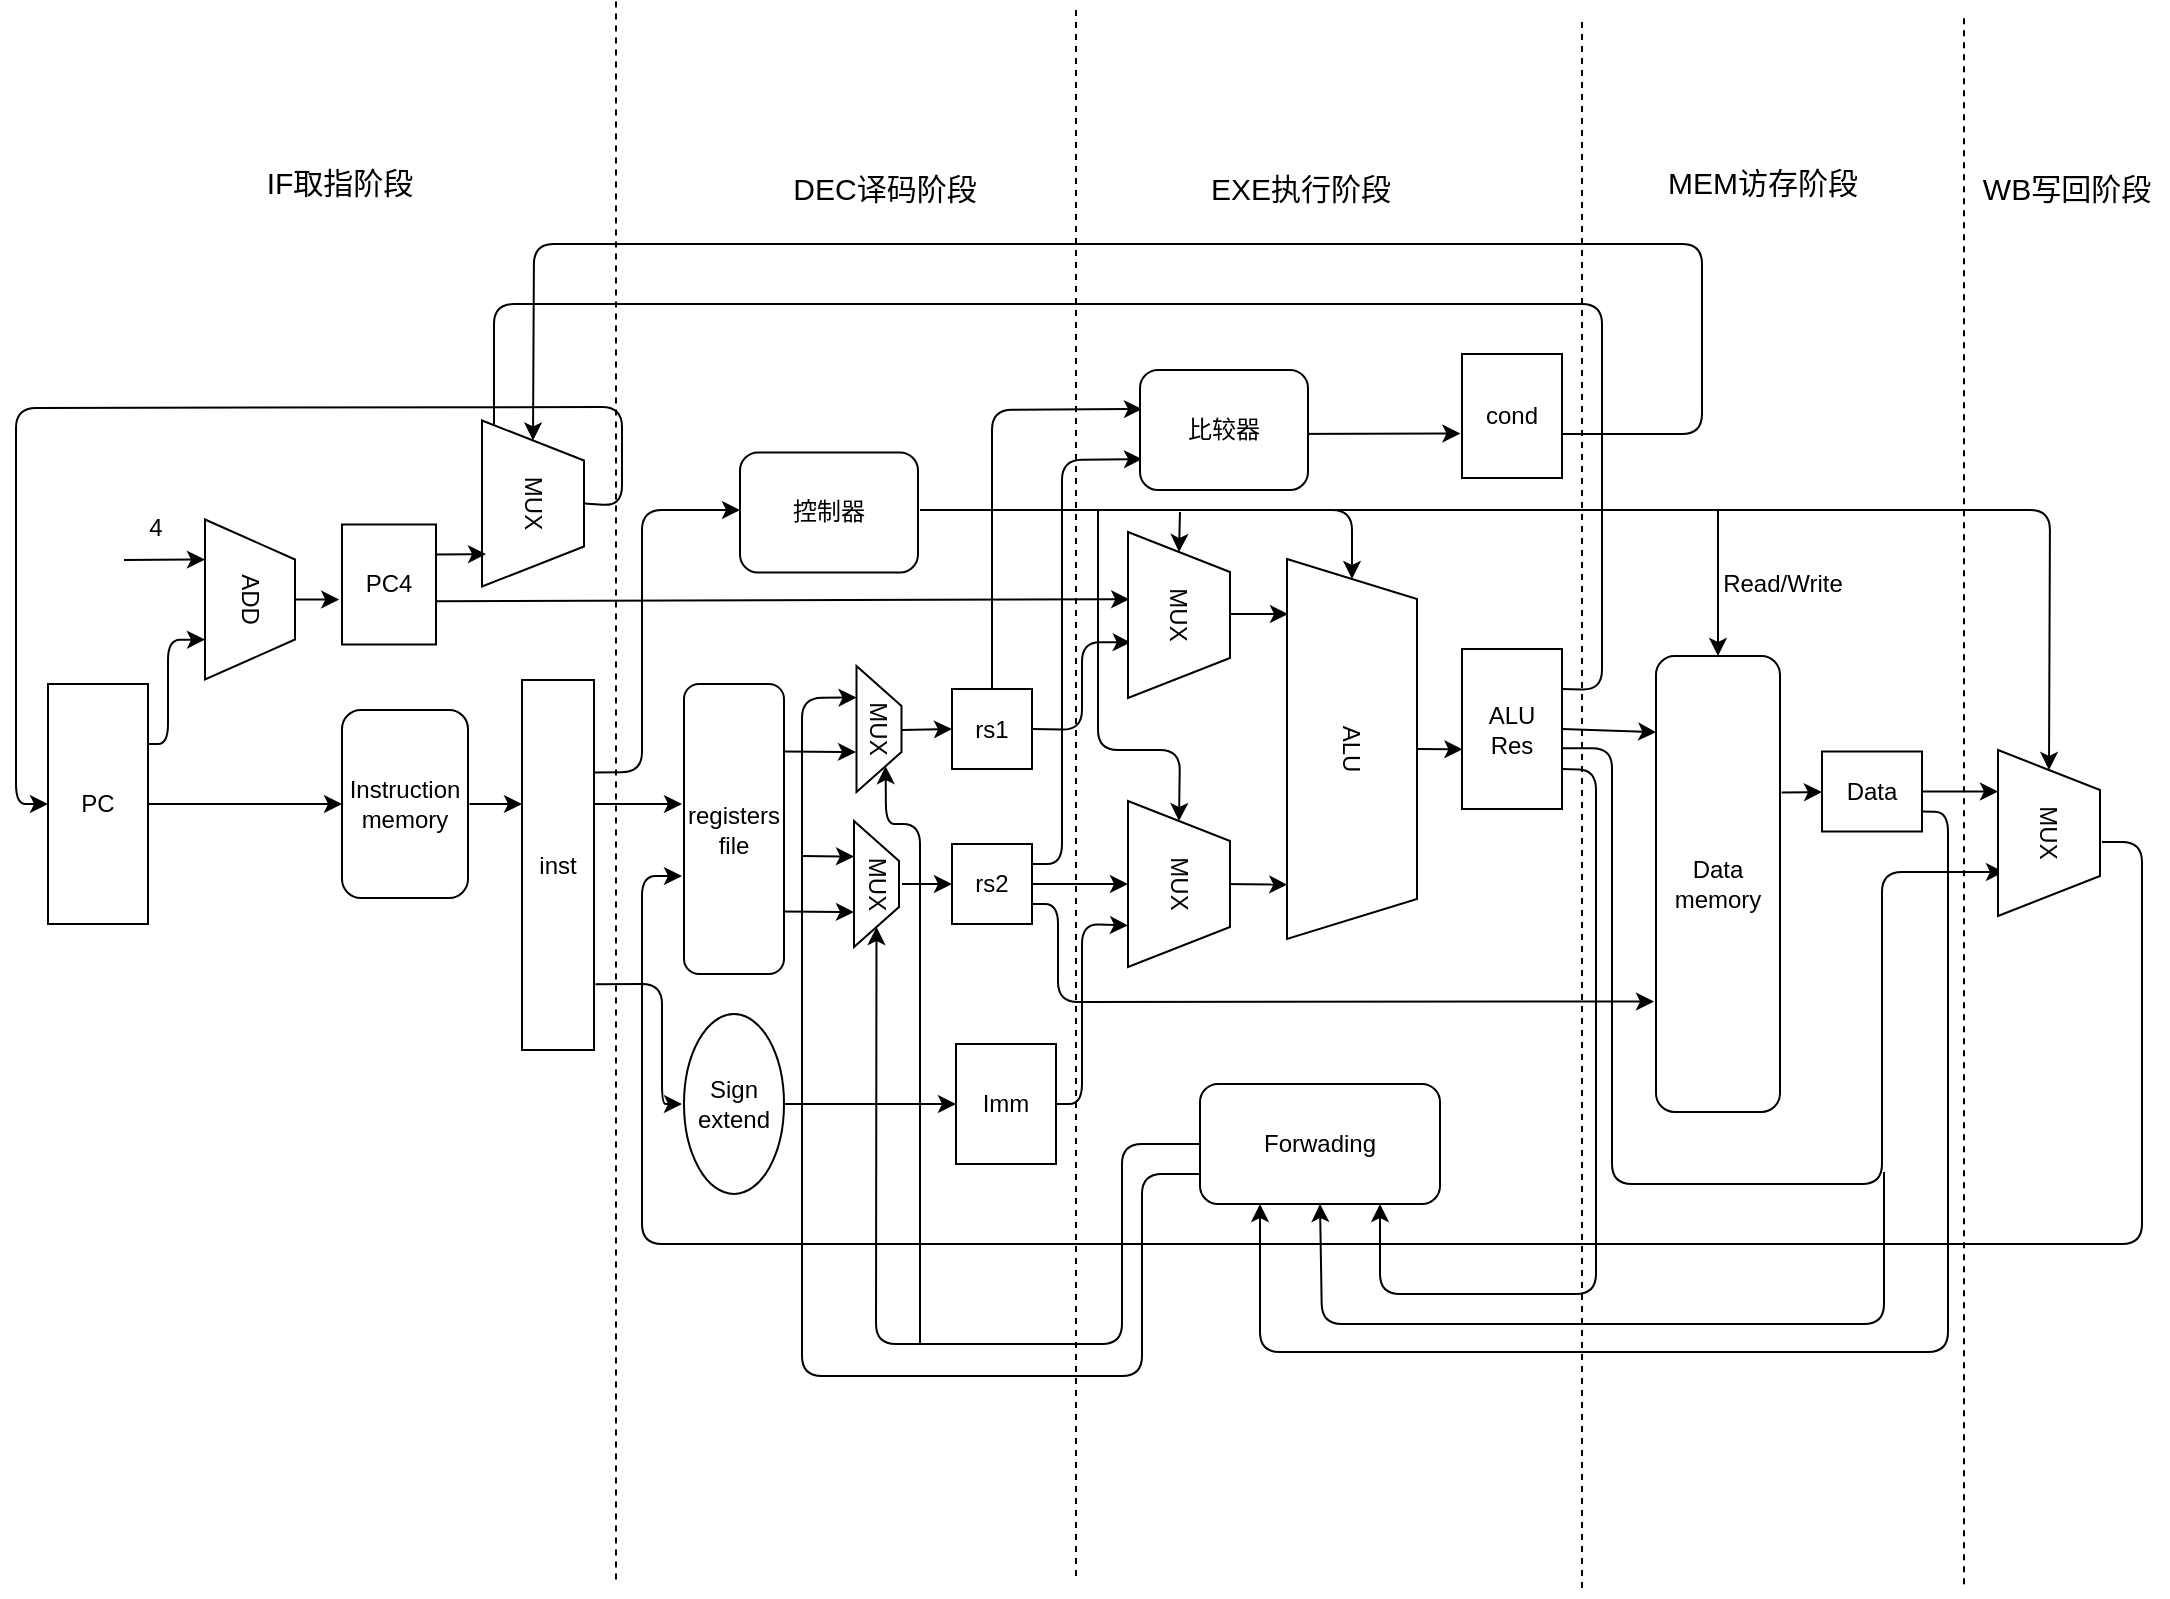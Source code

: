 <mxfile version="14.7.2" type="github">
  <diagram id="mHrBLoBE_nKFGg-nJntb" name="Page-1">
    <mxGraphModel dx="1718" dy="1338" grid="0" gridSize="10" guides="1" tooltips="1" connect="1" arrows="1" fold="1" page="0" pageScale="1" pageWidth="827" pageHeight="1169" math="0" shadow="0">
      <root>
        <mxCell id="0" />
        <mxCell id="1" parent="0" />
        <mxCell id="O-riVDPIGo2HMmUdeqhT-26" style="edgeStyle=orthogonalEdgeStyle;rounded=0;orthogonalLoop=1;jettySize=auto;html=1;exitX=1;exitY=0.5;exitDx=0;exitDy=0;entryX=0;entryY=0.5;entryDx=0;entryDy=0;" parent="1" source="O-riVDPIGo2HMmUdeqhT-2" edge="1">
          <mxGeometry relative="1" as="geometry">
            <mxPoint x="200" y="190" as="targetPoint" />
          </mxGeometry>
        </mxCell>
        <mxCell id="O-riVDPIGo2HMmUdeqhT-2" value="PC" style="rounded=0;whiteSpace=wrap;html=1;" parent="1" vertex="1">
          <mxGeometry x="53" y="130" width="50" height="120" as="geometry" />
        </mxCell>
        <mxCell id="O-riVDPIGo2HMmUdeqhT-3" value="ADD" style="shape=trapezoid;perimeter=trapezoidPerimeter;whiteSpace=wrap;html=1;fixedSize=1;rotation=90;" parent="1" vertex="1">
          <mxGeometry x="114" y="65.25" width="80" height="45" as="geometry" />
        </mxCell>
        <mxCell id="O-riVDPIGo2HMmUdeqhT-34" style="edgeStyle=orthogonalEdgeStyle;rounded=0;orthogonalLoop=1;jettySize=auto;html=1;" parent="1" edge="1">
          <mxGeometry relative="1" as="geometry">
            <mxPoint x="326" y="190" as="sourcePoint" />
            <mxPoint x="370" y="190" as="targetPoint" />
          </mxGeometry>
        </mxCell>
        <mxCell id="O-riVDPIGo2HMmUdeqhT-6" value="inst" style="rounded=0;whiteSpace=wrap;html=1;" parent="1" vertex="1">
          <mxGeometry x="290" y="128" width="36" height="185" as="geometry" />
        </mxCell>
        <mxCell id="O-riVDPIGo2HMmUdeqhT-8" value="rs1" style="rounded=0;whiteSpace=wrap;html=1;" parent="1" vertex="1">
          <mxGeometry x="505" y="132.5" width="40" height="40" as="geometry" />
        </mxCell>
        <mxCell id="O-riVDPIGo2HMmUdeqhT-9" value="rs2" style="rounded=0;whiteSpace=wrap;html=1;" parent="1" vertex="1">
          <mxGeometry x="505" y="210" width="40" height="40" as="geometry" />
        </mxCell>
        <mxCell id="O-riVDPIGo2HMmUdeqhT-13" value="ALU" style="shape=trapezoid;perimeter=trapezoidPerimeter;whiteSpace=wrap;html=1;fixedSize=1;rotation=90;" parent="1" vertex="1">
          <mxGeometry x="610" y="130" width="190" height="65" as="geometry" />
        </mxCell>
        <mxCell id="O-riVDPIGo2HMmUdeqhT-16" value="cond" style="rounded=0;whiteSpace=wrap;html=1;" parent="1" vertex="1">
          <mxGeometry x="760" y="-35" width="50" height="62" as="geometry" />
        </mxCell>
        <mxCell id="O-riVDPIGo2HMmUdeqhT-17" value="ALU&lt;br&gt;Res" style="rounded=0;whiteSpace=wrap;html=1;" parent="1" vertex="1">
          <mxGeometry x="760" y="112.5" width="50" height="80" as="geometry" />
        </mxCell>
        <mxCell id="O-riVDPIGo2HMmUdeqhT-19" value="Data" style="rounded=0;whiteSpace=wrap;html=1;" parent="1" vertex="1">
          <mxGeometry x="940" y="163.75" width="50" height="40" as="geometry" />
        </mxCell>
        <mxCell id="O-riVDPIGo2HMmUdeqhT-23" value="Imm" style="rounded=0;whiteSpace=wrap;html=1;" parent="1" vertex="1">
          <mxGeometry x="507" y="310" width="50" height="60" as="geometry" />
        </mxCell>
        <mxCell id="O-riVDPIGo2HMmUdeqhT-24" value="Sign&lt;br&gt;extend" style="ellipse;whiteSpace=wrap;html=1;" parent="1" vertex="1">
          <mxGeometry x="371" y="295" width="50" height="90" as="geometry" />
        </mxCell>
        <mxCell id="O-riVDPIGo2HMmUdeqhT-25" value="" style="endArrow=classic;html=1;exitX=1.019;exitY=0.822;exitDx=0;exitDy=0;exitPerimeter=0;" parent="1" source="O-riVDPIGo2HMmUdeqhT-6" edge="1">
          <mxGeometry width="50" height="50" relative="1" as="geometry">
            <mxPoint x="320" y="320" as="sourcePoint" />
            <mxPoint x="370" y="340" as="targetPoint" />
            <Array as="points">
              <mxPoint x="360" y="280" />
              <mxPoint x="360" y="340" />
            </Array>
          </mxGeometry>
        </mxCell>
        <mxCell id="O-riVDPIGo2HMmUdeqhT-27" value="" style="endArrow=classic;html=1;entryX=0;entryY=0.5;entryDx=0;entryDy=0;" parent="1" target="O-riVDPIGo2HMmUdeqhT-9" edge="1">
          <mxGeometry width="50" height="50" relative="1" as="geometry">
            <mxPoint x="480" y="230" as="sourcePoint" />
            <mxPoint x="700" y="250" as="targetPoint" />
          </mxGeometry>
        </mxCell>
        <mxCell id="O-riVDPIGo2HMmUdeqhT-28" value="" style="endArrow=classic;html=1;entryX=0.75;entryY=1;entryDx=0;entryDy=0;exitX=1;exitY=0.25;exitDx=0;exitDy=0;" parent="1" source="O-riVDPIGo2HMmUdeqhT-2" target="O-riVDPIGo2HMmUdeqhT-3" edge="1">
          <mxGeometry width="50" height="50" relative="1" as="geometry">
            <mxPoint x="150" y="150" as="sourcePoint" />
            <mxPoint x="190" y="80" as="targetPoint" />
            <Array as="points">
              <mxPoint x="113" y="160" />
              <mxPoint x="113" y="108" />
            </Array>
          </mxGeometry>
        </mxCell>
        <mxCell id="O-riVDPIGo2HMmUdeqhT-32" value="" style="endArrow=classic;html=1;exitX=1;exitY=0.5;exitDx=0;exitDy=0;" parent="1" edge="1">
          <mxGeometry width="50" height="50" relative="1" as="geometry">
            <mxPoint x="263.75" y="190" as="sourcePoint" />
            <mxPoint x="290" y="190" as="targetPoint" />
          </mxGeometry>
        </mxCell>
        <mxCell id="O-riVDPIGo2HMmUdeqhT-37" value="" style="endArrow=classic;html=1;entryX=0;entryY=0.5;entryDx=0;entryDy=0;" parent="1" target="O-riVDPIGo2HMmUdeqhT-8" edge="1">
          <mxGeometry width="50" height="50" relative="1" as="geometry">
            <mxPoint x="480" y="153" as="sourcePoint" />
            <mxPoint x="680" y="130" as="targetPoint" />
          </mxGeometry>
        </mxCell>
        <mxCell id="O-riVDPIGo2HMmUdeqhT-38" value="" style="endArrow=classic;html=1;exitX=1;exitY=0.5;exitDx=0;exitDy=0;entryX=0;entryY=0.5;entryDx=0;entryDy=0;" parent="1" source="O-riVDPIGo2HMmUdeqhT-24" target="O-riVDPIGo2HMmUdeqhT-23" edge="1">
          <mxGeometry width="50" height="50" relative="1" as="geometry">
            <mxPoint x="670" y="440" as="sourcePoint" />
            <mxPoint x="720" y="390" as="targetPoint" />
          </mxGeometry>
        </mxCell>
        <mxCell id="O-riVDPIGo2HMmUdeqhT-40" value="" style="endArrow=classic;html=1;exitX=1;exitY=0.5;exitDx=0;exitDy=0;entryX=0.75;entryY=1;entryDx=0;entryDy=0;" parent="1" source="O-riVDPIGo2HMmUdeqhT-23" target="A3HosWACvqiDSfTWw-5P-20" edge="1">
          <mxGeometry width="50" height="50" relative="1" as="geometry">
            <mxPoint x="670" y="380" as="sourcePoint" />
            <mxPoint x="590" y="250" as="targetPoint" />
            <Array as="points">
              <mxPoint x="570" y="340" />
              <mxPoint x="570" y="250" />
            </Array>
          </mxGeometry>
        </mxCell>
        <mxCell id="O-riVDPIGo2HMmUdeqhT-41" value="" style="endArrow=classic;html=1;exitX=1;exitY=0.5;exitDx=0;exitDy=0;entryX=0.5;entryY=1;entryDx=0;entryDy=0;" parent="1" source="O-riVDPIGo2HMmUdeqhT-9" target="A3HosWACvqiDSfTWw-5P-20" edge="1">
          <mxGeometry width="50" height="50" relative="1" as="geometry">
            <mxPoint x="660" y="390" as="sourcePoint" />
            <mxPoint x="569" y="230" as="targetPoint" />
          </mxGeometry>
        </mxCell>
        <mxCell id="O-riVDPIGo2HMmUdeqhT-42" value="" style="endArrow=classic;html=1;exitX=1;exitY=0.5;exitDx=0;exitDy=0;exitPerimeter=0;" parent="1" edge="1">
          <mxGeometry width="50" height="50" relative="1" as="geometry">
            <mxPoint x="643" y="95" as="sourcePoint" />
            <mxPoint x="673" y="95" as="targetPoint" />
          </mxGeometry>
        </mxCell>
        <mxCell id="O-riVDPIGo2HMmUdeqhT-43" value="" style="endArrow=classic;html=1;exitX=1;exitY=0.5;exitDx=0;exitDy=0;exitPerimeter=0;entryX=0.857;entryY=0.998;entryDx=0;entryDy=0;entryPerimeter=0;" parent="1" target="O-riVDPIGo2HMmUdeqhT-13" edge="1">
          <mxGeometry width="50" height="50" relative="1" as="geometry">
            <mxPoint x="640" y="230" as="sourcePoint" />
            <mxPoint x="720" y="280" as="targetPoint" />
          </mxGeometry>
        </mxCell>
        <mxCell id="O-riVDPIGo2HMmUdeqhT-46" value="" style="endArrow=classic;html=1;exitX=1;exitY=0.5;exitDx=0;exitDy=0;entryX=0.665;entryY=0.973;entryDx=0;entryDy=0;entryPerimeter=0;" parent="1" source="O-riVDPIGo2HMmUdeqhT-8" target="A3HosWACvqiDSfTWw-5P-22" edge="1">
          <mxGeometry width="50" height="50" relative="1" as="geometry">
            <mxPoint x="695" y="340" as="sourcePoint" />
            <mxPoint x="591.7" y="104.28" as="targetPoint" />
            <Array as="points">
              <mxPoint x="570" y="153" />
              <mxPoint x="570" y="109" />
            </Array>
          </mxGeometry>
        </mxCell>
        <mxCell id="O-riVDPIGo2HMmUdeqhT-48" value="" style="endArrow=classic;html=1;exitX=1;exitY=0.25;exitDx=0;exitDy=0;entryX=0;entryY=0.75;entryDx=0;entryDy=0;" parent="1" source="O-riVDPIGo2HMmUdeqhT-9" edge="1">
          <mxGeometry width="50" height="50" relative="1" as="geometry">
            <mxPoint x="640" y="370" as="sourcePoint" />
            <mxPoint x="600" y="17.5" as="targetPoint" />
            <Array as="points">
              <mxPoint x="560" y="220" />
              <mxPoint x="560" y="18" />
            </Array>
          </mxGeometry>
        </mxCell>
        <mxCell id="O-riVDPIGo2HMmUdeqhT-49" value="" style="endArrow=classic;html=1;entryX=-0.016;entryY=0.641;entryDx=0;entryDy=0;exitX=1;exitY=0.5;exitDx=0;exitDy=0;entryPerimeter=0;" parent="1" target="O-riVDPIGo2HMmUdeqhT-16" edge="1">
          <mxGeometry width="50" height="50" relative="1" as="geometry">
            <mxPoint x="660" y="5" as="sourcePoint" />
            <mxPoint x="710" y="-35" as="targetPoint" />
          </mxGeometry>
        </mxCell>
        <mxCell id="O-riVDPIGo2HMmUdeqhT-50" value="" style="endArrow=classic;html=1;entryX=0;entryY=0.25;entryDx=0;entryDy=0;exitX=0.5;exitY=0;exitDx=0;exitDy=0;" parent="1" source="O-riVDPIGo2HMmUdeqhT-8" edge="1">
          <mxGeometry width="50" height="50" relative="1" as="geometry">
            <mxPoint x="530" y="130" as="sourcePoint" />
            <mxPoint x="600" y="-7.5" as="targetPoint" />
            <Array as="points">
              <mxPoint x="525" y="-7" />
            </Array>
          </mxGeometry>
        </mxCell>
        <mxCell id="O-riVDPIGo2HMmUdeqhT-51" value="" style="endArrow=classic;html=1;exitX=0.5;exitY=0;exitDx=0;exitDy=0;entryX=0.004;entryY=0.627;entryDx=0;entryDy=0;entryPerimeter=0;" parent="1" source="O-riVDPIGo2HMmUdeqhT-13" target="O-riVDPIGo2HMmUdeqhT-17" edge="1">
          <mxGeometry width="50" height="50" relative="1" as="geometry">
            <mxPoint x="540" y="-50" as="sourcePoint" />
            <mxPoint x="590" y="-100" as="targetPoint" />
          </mxGeometry>
        </mxCell>
        <mxCell id="O-riVDPIGo2HMmUdeqhT-52" value="" style="endArrow=classic;html=1;entryX=0;entryY=0.75;entryDx=0;entryDy=0;exitX=1;exitY=0.75;exitDx=0;exitDy=0;" parent="1" source="O-riVDPIGo2HMmUdeqhT-9" edge="1">
          <mxGeometry width="50" height="50" relative="1" as="geometry">
            <mxPoint x="525" y="250" as="sourcePoint" />
            <mxPoint x="856" y="288.75" as="targetPoint" />
            <Array as="points">
              <mxPoint x="558" y="240" />
              <mxPoint x="558" y="289" />
            </Array>
          </mxGeometry>
        </mxCell>
        <mxCell id="O-riVDPIGo2HMmUdeqhT-53" value="" style="endArrow=classic;html=1;exitX=1;exitY=0.5;exitDx=0;exitDy=0;entryX=0.018;entryY=0.177;entryDx=0;entryDy=0;entryPerimeter=0;" parent="1" source="O-riVDPIGo2HMmUdeqhT-17" edge="1">
          <mxGeometry width="50" height="50" relative="1" as="geometry">
            <mxPoint x="630" y="180" as="sourcePoint" />
            <mxPoint x="857.148" y="154.095" as="targetPoint" />
          </mxGeometry>
        </mxCell>
        <mxCell id="O-riVDPIGo2HMmUdeqhT-58" value="" style="endArrow=classic;html=1;exitX=0.992;exitY=0.621;exitDx=0;exitDy=0;exitPerimeter=0;" parent="1" source="O-riVDPIGo2HMmUdeqhT-17" edge="1">
          <mxGeometry width="50" height="50" relative="1" as="geometry">
            <mxPoint x="750" y="420" as="sourcePoint" />
            <mxPoint x="1031" y="224" as="targetPoint" />
            <Array as="points">
              <mxPoint x="835" y="162" />
              <mxPoint x="835" y="380" />
              <mxPoint x="970" y="380" />
              <mxPoint x="970" y="224" />
            </Array>
          </mxGeometry>
        </mxCell>
        <mxCell id="O-riVDPIGo2HMmUdeqhT-59" value="" style="endArrow=classic;html=1;exitX=1.013;exitY=0.339;exitDx=0;exitDy=0;exitPerimeter=0;" parent="1" edge="1">
          <mxGeometry width="50" height="50" relative="1" as="geometry">
            <mxPoint x="919.806" y="184.292" as="sourcePoint" />
            <mxPoint x="940" y="184" as="targetPoint" />
          </mxGeometry>
        </mxCell>
        <mxCell id="O-riVDPIGo2HMmUdeqhT-60" value="" style="endArrow=classic;html=1;exitX=1;exitY=0.5;exitDx=0;exitDy=0;entryX=0.25;entryY=1;entryDx=0;entryDy=0;" parent="1" source="O-riVDPIGo2HMmUdeqhT-19" target="A3HosWACvqiDSfTWw-5P-19" edge="1">
          <mxGeometry width="50" height="50" relative="1" as="geometry">
            <mxPoint x="630" y="180" as="sourcePoint" />
            <mxPoint x="1020" y="183.75" as="targetPoint" />
          </mxGeometry>
        </mxCell>
        <mxCell id="O-riVDPIGo2HMmUdeqhT-61" value="" style="endArrow=classic;html=1;" parent="1" edge="1">
          <mxGeometry width="50" height="50" relative="1" as="geometry">
            <mxPoint x="1080" y="209" as="sourcePoint" />
            <mxPoint x="370" y="226" as="targetPoint" />
            <Array as="points">
              <mxPoint x="1100" y="209" />
              <mxPoint x="1100" y="410" />
              <mxPoint x="350" y="410" />
              <mxPoint x="350" y="226" />
            </Array>
          </mxGeometry>
        </mxCell>
        <mxCell id="O-riVDPIGo2HMmUdeqhT-64" value="" style="endArrow=none;dashed=1;html=1;" parent="1" edge="1">
          <mxGeometry width="50" height="50" relative="1" as="geometry">
            <mxPoint x="337" y="-211.25" as="sourcePoint" />
            <mxPoint x="337" y="578.75" as="targetPoint" />
          </mxGeometry>
        </mxCell>
        <mxCell id="O-riVDPIGo2HMmUdeqhT-65" value="" style="endArrow=none;dashed=1;html=1;" parent="1" edge="1">
          <mxGeometry width="50" height="50" relative="1" as="geometry">
            <mxPoint x="567" y="-207" as="sourcePoint" />
            <mxPoint x="567" y="578.635" as="targetPoint" />
          </mxGeometry>
        </mxCell>
        <mxCell id="O-riVDPIGo2HMmUdeqhT-66" value="" style="endArrow=none;dashed=1;html=1;" parent="1" edge="1">
          <mxGeometry width="50" height="50" relative="1" as="geometry">
            <mxPoint x="820" y="-201" as="sourcePoint" />
            <mxPoint x="820" y="584.635" as="targetPoint" />
          </mxGeometry>
        </mxCell>
        <mxCell id="O-riVDPIGo2HMmUdeqhT-67" value="" style="endArrow=none;dashed=1;html=1;" parent="1" edge="1">
          <mxGeometry width="50" height="50" relative="1" as="geometry">
            <mxPoint x="1011" y="-202.82" as="sourcePoint" />
            <mxPoint x="1011" y="582.815" as="targetPoint" />
          </mxGeometry>
        </mxCell>
        <mxCell id="O-riVDPIGo2HMmUdeqhT-68" value="&lt;font style=&quot;font-size: 15px&quot;&gt;IF取指阶段&lt;/font&gt;" style="text;html=1;strokeColor=none;fillColor=none;align=center;verticalAlign=middle;whiteSpace=wrap;rounded=0;" parent="1" vertex="1">
          <mxGeometry x="157" y="-131" width="84" height="20" as="geometry" />
        </mxCell>
        <mxCell id="O-riVDPIGo2HMmUdeqhT-70" value="&lt;font style=&quot;font-size: 15px&quot;&gt;DEC译码阶段&lt;/font&gt;" style="text;html=1;strokeColor=none;fillColor=none;align=center;verticalAlign=middle;whiteSpace=wrap;rounded=0;" parent="1" vertex="1">
          <mxGeometry x="421" y="-128" width="101" height="20" as="geometry" />
        </mxCell>
        <mxCell id="O-riVDPIGo2HMmUdeqhT-71" value="&lt;font style=&quot;font-size: 15px&quot;&gt;EXE执行阶段&lt;/font&gt;" style="text;html=1;strokeColor=none;fillColor=none;align=center;verticalAlign=middle;whiteSpace=wrap;rounded=0;" parent="1" vertex="1">
          <mxGeometry x="629" y="-128" width="101" height="20" as="geometry" />
        </mxCell>
        <mxCell id="O-riVDPIGo2HMmUdeqhT-72" value="&lt;font style=&quot;font-size: 15px&quot;&gt;MEM访存阶段&lt;/font&gt;" style="text;html=1;strokeColor=none;fillColor=none;align=center;verticalAlign=middle;whiteSpace=wrap;rounded=0;" parent="1" vertex="1">
          <mxGeometry x="859.5" y="-131" width="101" height="20" as="geometry" />
        </mxCell>
        <mxCell id="O-riVDPIGo2HMmUdeqhT-73" value="&lt;font style=&quot;font-size: 15px&quot;&gt;WB写回阶段&lt;/font&gt;" style="text;html=1;strokeColor=none;fillColor=none;align=center;verticalAlign=middle;whiteSpace=wrap;rounded=0;" parent="1" vertex="1">
          <mxGeometry x="1012" y="-128" width="101" height="20" as="geometry" />
        </mxCell>
        <mxCell id="vRmsqFVDpQx5lh7Q_dCB-2" value="" style="endArrow=classic;html=1;entryX=0.5;entryY=1;entryDx=0;entryDy=0;" parent="1" target="KNss1vfq_gRfrjb0BJVP-1" edge="1">
          <mxGeometry width="50" height="50" relative="1" as="geometry">
            <mxPoint x="971" y="374" as="sourcePoint" />
            <mxPoint x="686" y="397" as="targetPoint" />
            <Array as="points">
              <mxPoint x="971" y="450" />
              <mxPoint x="690" y="450" />
            </Array>
          </mxGeometry>
        </mxCell>
        <mxCell id="vRmsqFVDpQx5lh7Q_dCB-3" value="" style="endArrow=classic;html=1;entryX=0.25;entryY=1;entryDx=0;entryDy=0;exitX=1;exitY=0.75;exitDx=0;exitDy=0;" parent="1" source="O-riVDPIGo2HMmUdeqhT-19" target="KNss1vfq_gRfrjb0BJVP-1" edge="1">
          <mxGeometry width="50" height="50" relative="1" as="geometry">
            <mxPoint x="945" y="402" as="sourcePoint" />
            <mxPoint x="656" y="397" as="targetPoint" />
            <Array as="points">
              <mxPoint x="1003" y="194" />
              <mxPoint x="1003" y="464" />
              <mxPoint x="659" y="464" />
            </Array>
          </mxGeometry>
        </mxCell>
        <mxCell id="vRmsqFVDpQx5lh7Q_dCB-4" value="" style="endArrow=classic;html=1;entryX=0.75;entryY=1;entryDx=0;entryDy=0;exitX=1;exitY=0.75;exitDx=0;exitDy=0;" parent="1" source="O-riVDPIGo2HMmUdeqhT-17" target="KNss1vfq_gRfrjb0BJVP-1" edge="1">
          <mxGeometry width="50" height="50" relative="1" as="geometry">
            <mxPoint x="804" y="213" as="sourcePoint" />
            <mxPoint x="716" y="397" as="targetPoint" />
            <Array as="points">
              <mxPoint x="827" y="173" />
              <mxPoint x="827" y="435" />
              <mxPoint x="719" y="435" />
            </Array>
          </mxGeometry>
        </mxCell>
        <mxCell id="vRmsqFVDpQx5lh7Q_dCB-5" value="" style="endArrow=classic;html=1;entryX=0.25;entryY=1;entryDx=0;entryDy=0;exitX=0;exitY=0.75;exitDx=0;exitDy=0;" parent="1" source="KNss1vfq_gRfrjb0BJVP-1" target="KNss1vfq_gRfrjb0BJVP-2" edge="1">
          <mxGeometry width="50" height="50" relative="1" as="geometry">
            <mxPoint x="640" y="380" as="sourcePoint" />
            <mxPoint x="614" y="431" as="targetPoint" />
            <Array as="points">
              <mxPoint x="600" y="375" />
              <mxPoint x="600" y="476" />
              <mxPoint x="430" y="476" />
              <mxPoint x="430" y="137" />
            </Array>
          </mxGeometry>
        </mxCell>
        <mxCell id="0qN7szmJRWzlXYhh-WBO-9" value="" style="endArrow=classic;html=1;entryX=0;entryY=0.5;entryDx=0;entryDy=0;exitX=0.5;exitY=0;exitDx=0;exitDy=0;" parent="1" source="A3HosWACvqiDSfTWw-5P-1" target="O-riVDPIGo2HMmUdeqhT-2" edge="1">
          <mxGeometry width="50" height="50" relative="1" as="geometry">
            <mxPoint x="340" y="77.5" as="sourcePoint" />
            <mxPoint x="100" y="192.5" as="targetPoint" />
            <Array as="points">
              <mxPoint x="340" y="41" />
              <mxPoint x="340" y="-8.5" />
              <mxPoint x="37" y="-8" />
              <mxPoint x="37" y="190" />
            </Array>
          </mxGeometry>
        </mxCell>
        <mxCell id="0qN7szmJRWzlXYhh-WBO-10" value="" style="endArrow=classic;html=1;exitX=1;exitY=0.5;exitDx=0;exitDy=0;entryX=0;entryY=0.5;entryDx=0;entryDy=0;" parent="1" target="A3HosWACvqiDSfTWw-5P-1" edge="1">
          <mxGeometry width="50" height="50" relative="1" as="geometry">
            <mxPoint x="810" y="5" as="sourcePoint" />
            <mxPoint x="320.426" y="40.78" as="targetPoint" />
            <Array as="points">
              <mxPoint x="880" y="5" />
              <mxPoint x="880" y="-90" />
              <mxPoint x="296" y="-90" />
            </Array>
          </mxGeometry>
        </mxCell>
        <mxCell id="0qN7szmJRWzlXYhh-WBO-11" value="" style="endArrow=classic;html=1;exitX=1;exitY=0.25;exitDx=0;exitDy=0;entryX=0.25;entryY=1;entryDx=0;entryDy=0;" parent="1" target="A3HosWACvqiDSfTWw-5P-1" edge="1">
          <mxGeometry width="50" height="50" relative="1" as="geometry">
            <mxPoint x="810" y="132.5" as="sourcePoint" />
            <mxPoint x="293.75" y="57.5" as="targetPoint" />
            <Array as="points">
              <mxPoint x="830" y="133" />
              <mxPoint x="830" y="-60" />
              <mxPoint x="276" y="-60" />
              <mxPoint x="276" y="19" />
            </Array>
          </mxGeometry>
        </mxCell>
        <mxCell id="A3HosWACvqiDSfTWw-5P-1" value="MUX" style="shape=trapezoid;perimeter=trapezoidPerimeter;whiteSpace=wrap;html=1;fixedSize=1;rotation=90;direction=east;" parent="1" vertex="1">
          <mxGeometry x="254" y="14.25" width="83" height="51" as="geometry" />
        </mxCell>
        <mxCell id="A3HosWACvqiDSfTWw-5P-4" value="PC4" style="rounded=0;whiteSpace=wrap;html=1;" parent="1" vertex="1">
          <mxGeometry x="200" y="50.25" width="47" height="60" as="geometry" />
        </mxCell>
        <mxCell id="A3HosWACvqiDSfTWw-5P-9" value="" style="endArrow=classic;html=1;entryX=0.405;entryY=0.988;entryDx=0;entryDy=0;entryPerimeter=0;exitX=0.996;exitY=0.639;exitDx=0;exitDy=0;exitPerimeter=0;" parent="1" source="A3HosWACvqiDSfTWw-5P-4" target="A3HosWACvqiDSfTWw-5P-22" edge="1">
          <mxGeometry width="50" height="50" relative="1" as="geometry">
            <mxPoint x="466" y="88" as="sourcePoint" />
            <mxPoint x="590.4" y="87.8" as="targetPoint" />
          </mxGeometry>
        </mxCell>
        <mxCell id="A3HosWACvqiDSfTWw-5P-10" value="" style="endArrow=classic;html=1;exitX=0.5;exitY=0;exitDx=0;exitDy=0;entryX=-0.03;entryY=0.626;entryDx=0;entryDy=0;entryPerimeter=0;" parent="1" source="O-riVDPIGo2HMmUdeqhT-3" target="A3HosWACvqiDSfTWw-5P-4" edge="1">
          <mxGeometry width="50" height="50" relative="1" as="geometry">
            <mxPoint x="542" y="87" as="sourcePoint" />
            <mxPoint x="592" y="37" as="targetPoint" />
          </mxGeometry>
        </mxCell>
        <mxCell id="A3HosWACvqiDSfTWw-5P-12" value="" style="endArrow=classic;html=1;entryX=0.25;entryY=1;entryDx=0;entryDy=0;" parent="1" target="O-riVDPIGo2HMmUdeqhT-3" edge="1">
          <mxGeometry width="50" height="50" relative="1" as="geometry">
            <mxPoint x="91" y="68" as="sourcePoint" />
            <mxPoint x="103" y="19" as="targetPoint" />
          </mxGeometry>
        </mxCell>
        <mxCell id="A3HosWACvqiDSfTWw-5P-13" value="4" style="text;html=1;strokeColor=none;fillColor=none;align=center;verticalAlign=middle;whiteSpace=wrap;rounded=0;" parent="1" vertex="1">
          <mxGeometry x="87" y="42" width="40" height="20" as="geometry" />
        </mxCell>
        <mxCell id="A3HosWACvqiDSfTWw-5P-14" value="" style="endArrow=classic;html=1;exitX=1;exitY=0.25;exitDx=0;exitDy=0;" parent="1" source="A3HosWACvqiDSfTWw-5P-4" edge="1">
          <mxGeometry width="50" height="50" relative="1" as="geometry">
            <mxPoint x="542" y="187" as="sourcePoint" />
            <mxPoint x="272" y="65" as="targetPoint" />
          </mxGeometry>
        </mxCell>
        <mxCell id="A3HosWACvqiDSfTWw-5P-17" value="" style="endArrow=classic;html=1;exitX=1;exitY=0.25;exitDx=0;exitDy=0;" parent="1" source="O-riVDPIGo2HMmUdeqhT-6" edge="1">
          <mxGeometry width="50" height="50" relative="1" as="geometry">
            <mxPoint x="572" y="187" as="sourcePoint" />
            <mxPoint x="399" y="43" as="targetPoint" />
            <Array as="points">
              <mxPoint x="350" y="174" />
              <mxPoint x="350" y="43" />
            </Array>
          </mxGeometry>
        </mxCell>
        <mxCell id="A3HosWACvqiDSfTWw-5P-18" value="" style="endArrow=classic;html=1;entryX=0;entryY=0.5;entryDx=0;entryDy=0;" parent="1" target="O-riVDPIGo2HMmUdeqhT-13" edge="1">
          <mxGeometry width="50" height="50" relative="1" as="geometry">
            <mxPoint x="489" y="43" as="sourcePoint" />
            <mxPoint x="714" y="49" as="targetPoint" />
            <Array as="points">
              <mxPoint x="705" y="43" />
            </Array>
          </mxGeometry>
        </mxCell>
        <mxCell id="A3HosWACvqiDSfTWw-5P-19" value="MUX" style="shape=trapezoid;perimeter=trapezoidPerimeter;whiteSpace=wrap;html=1;fixedSize=1;rotation=90;direction=east;" parent="1" vertex="1">
          <mxGeometry x="1012" y="179" width="83" height="51" as="geometry" />
        </mxCell>
        <mxCell id="A3HosWACvqiDSfTWw-5P-20" value="MUX" style="shape=trapezoid;perimeter=trapezoidPerimeter;whiteSpace=wrap;html=1;fixedSize=1;rotation=90;direction=east;" parent="1" vertex="1">
          <mxGeometry x="577" y="204.5" width="83" height="51" as="geometry" />
        </mxCell>
        <mxCell id="A3HosWACvqiDSfTWw-5P-22" value="MUX" style="shape=trapezoid;perimeter=trapezoidPerimeter;whiteSpace=wrap;html=1;fixedSize=1;rotation=90;direction=east;" parent="1" vertex="1">
          <mxGeometry x="577" y="70" width="83" height="51" as="geometry" />
        </mxCell>
        <mxCell id="A3HosWACvqiDSfTWw-5P-24" value="" style="endArrow=classic;html=1;entryX=0;entryY=0.5;entryDx=0;entryDy=0;" parent="1" target="A3HosWACvqiDSfTWw-5P-22" edge="1">
          <mxGeometry width="50" height="50" relative="1" as="geometry">
            <mxPoint x="619" y="44" as="sourcePoint" />
            <mxPoint x="499" y="164" as="targetPoint" />
          </mxGeometry>
        </mxCell>
        <mxCell id="A3HosWACvqiDSfTWw-5P-25" value="" style="endArrow=classic;html=1;entryX=0;entryY=0.5;entryDx=0;entryDy=0;" parent="1" target="A3HosWACvqiDSfTWw-5P-20" edge="1">
          <mxGeometry width="50" height="50" relative="1" as="geometry">
            <mxPoint x="578" y="43" as="sourcePoint" />
            <mxPoint x="578" y="176" as="targetPoint" />
            <Array as="points">
              <mxPoint x="578" y="163" />
              <mxPoint x="619" y="163" />
            </Array>
          </mxGeometry>
        </mxCell>
        <mxCell id="A3HosWACvqiDSfTWw-5P-27" value="" style="endArrow=classic;html=1;entryX=0;entryY=0.5;entryDx=0;entryDy=0;" parent="1" target="A3HosWACvqiDSfTWw-5P-19" edge="1">
          <mxGeometry width="50" height="50" relative="1" as="geometry">
            <mxPoint x="696" y="43" as="sourcePoint" />
            <mxPoint x="892" y="72" as="targetPoint" />
            <Array as="points">
              <mxPoint x="1054" y="43" />
            </Array>
          </mxGeometry>
        </mxCell>
        <mxCell id="A3HosWACvqiDSfTWw-5P-28" value="" style="endArrow=classic;html=1;entryX=0.5;entryY=0;entryDx=0;entryDy=0;" parent="1" target="KNss1vfq_gRfrjb0BJVP-15" edge="1">
          <mxGeometry width="50" height="50" relative="1" as="geometry">
            <mxPoint x="888" y="43" as="sourcePoint" />
            <mxPoint x="888" y="113" as="targetPoint" />
          </mxGeometry>
        </mxCell>
        <mxCell id="A3HosWACvqiDSfTWw-5P-29" value="Read/Write" style="text;html=1;strokeColor=none;fillColor=none;align=center;verticalAlign=middle;whiteSpace=wrap;rounded=0;" parent="1" vertex="1">
          <mxGeometry x="889" y="70.25" width="63" height="20" as="geometry" />
        </mxCell>
        <mxCell id="KNss1vfq_gRfrjb0BJVP-1" value="Forwading" style="rounded=1;whiteSpace=wrap;html=1;" vertex="1" parent="1">
          <mxGeometry x="629" y="330" width="120" height="60" as="geometry" />
        </mxCell>
        <mxCell id="KNss1vfq_gRfrjb0BJVP-2" value="MUX" style="shape=trapezoid;perimeter=trapezoidPerimeter;whiteSpace=wrap;html=1;fixedSize=1;rotation=90;direction=east;" vertex="1" parent="1">
          <mxGeometry x="437" y="141.25" width="63" height="22.5" as="geometry" />
        </mxCell>
        <mxCell id="KNss1vfq_gRfrjb0BJVP-4" value="MUX" style="shape=trapezoid;perimeter=trapezoidPerimeter;whiteSpace=wrap;html=1;fixedSize=1;rotation=90;direction=east;" vertex="1" parent="1">
          <mxGeometry x="435.75" y="218.75" width="63" height="22.5" as="geometry" />
        </mxCell>
        <mxCell id="KNss1vfq_gRfrjb0BJVP-6" value="" style="endArrow=classic;html=1;exitX=1;exitY=0.75;exitDx=0;exitDy=0;entryX=0.5;entryY=1;entryDx=0;entryDy=0;" edge="1" parent="1">
          <mxGeometry width="50" height="50" relative="1" as="geometry">
            <mxPoint x="420" y="243.75" as="sourcePoint" />
            <mxPoint x="456" y="244" as="targetPoint" />
          </mxGeometry>
        </mxCell>
        <mxCell id="KNss1vfq_gRfrjb0BJVP-7" value="" style="endArrow=classic;html=1;exitX=1;exitY=0.75;exitDx=0;exitDy=0;entryX=0.5;entryY=1;entryDx=0;entryDy=0;" edge="1" parent="1">
          <mxGeometry width="50" height="50" relative="1" as="geometry">
            <mxPoint x="421" y="163.75" as="sourcePoint" />
            <mxPoint x="457" y="164" as="targetPoint" />
          </mxGeometry>
        </mxCell>
        <mxCell id="KNss1vfq_gRfrjb0BJVP-8" value="" style="endArrow=classic;html=1;entryX=0.25;entryY=1;entryDx=0;entryDy=0;" edge="1" parent="1">
          <mxGeometry width="50" height="50" relative="1" as="geometry">
            <mxPoint x="430" y="216" as="sourcePoint" />
            <mxPoint x="456" y="216.25" as="targetPoint" />
          </mxGeometry>
        </mxCell>
        <mxCell id="KNss1vfq_gRfrjb0BJVP-9" value="" style="endArrow=classic;html=1;exitX=0;exitY=0.5;exitDx=0;exitDy=0;entryX=1;entryY=0.5;entryDx=0;entryDy=0;" edge="1" parent="1" source="KNss1vfq_gRfrjb0BJVP-1" target="KNss1vfq_gRfrjb0BJVP-4">
          <mxGeometry width="50" height="50" relative="1" as="geometry">
            <mxPoint x="560" y="300" as="sourcePoint" />
            <mxPoint x="470" y="380" as="targetPoint" />
            <Array as="points">
              <mxPoint x="590" y="360" />
              <mxPoint x="590" y="460" />
              <mxPoint x="467" y="460" />
            </Array>
          </mxGeometry>
        </mxCell>
        <mxCell id="KNss1vfq_gRfrjb0BJVP-10" value="" style="endArrow=classic;html=1;entryX=1;entryY=0.25;entryDx=0;entryDy=0;" edge="1" parent="1" target="KNss1vfq_gRfrjb0BJVP-2">
          <mxGeometry width="50" height="50" relative="1" as="geometry">
            <mxPoint x="489" y="460" as="sourcePoint" />
            <mxPoint x="489" y="180" as="targetPoint" />
            <Array as="points">
              <mxPoint x="489" y="200" />
              <mxPoint x="472" y="200" />
            </Array>
          </mxGeometry>
        </mxCell>
        <mxCell id="KNss1vfq_gRfrjb0BJVP-11" value="控制器" style="rounded=1;whiteSpace=wrap;html=1;" vertex="1" parent="1">
          <mxGeometry x="399" y="14.25" width="89" height="60" as="geometry" />
        </mxCell>
        <mxCell id="KNss1vfq_gRfrjb0BJVP-12" value="比较器" style="rounded=1;whiteSpace=wrap;html=1;" vertex="1" parent="1">
          <mxGeometry x="599" y="-27" width="84" height="60" as="geometry" />
        </mxCell>
        <mxCell id="KNss1vfq_gRfrjb0BJVP-13" value="&lt;span&gt;registers&lt;/span&gt;&lt;br&gt;&lt;span&gt;file&lt;/span&gt;" style="rounded=1;whiteSpace=wrap;html=1;" vertex="1" parent="1">
          <mxGeometry x="371" y="130" width="50" height="145" as="geometry" />
        </mxCell>
        <mxCell id="KNss1vfq_gRfrjb0BJVP-14" value="&lt;span&gt;Instruction&lt;/span&gt;&lt;br&gt;&lt;span&gt;memory&lt;/span&gt;" style="rounded=1;whiteSpace=wrap;html=1;" vertex="1" parent="1">
          <mxGeometry x="200" y="143" width="63" height="94" as="geometry" />
        </mxCell>
        <mxCell id="KNss1vfq_gRfrjb0BJVP-15" value="&lt;span&gt;Data&lt;/span&gt;&lt;br&gt;&lt;span&gt;memory&lt;/span&gt;" style="rounded=1;whiteSpace=wrap;html=1;" vertex="1" parent="1">
          <mxGeometry x="857" y="116" width="62" height="228" as="geometry" />
        </mxCell>
      </root>
    </mxGraphModel>
  </diagram>
</mxfile>
